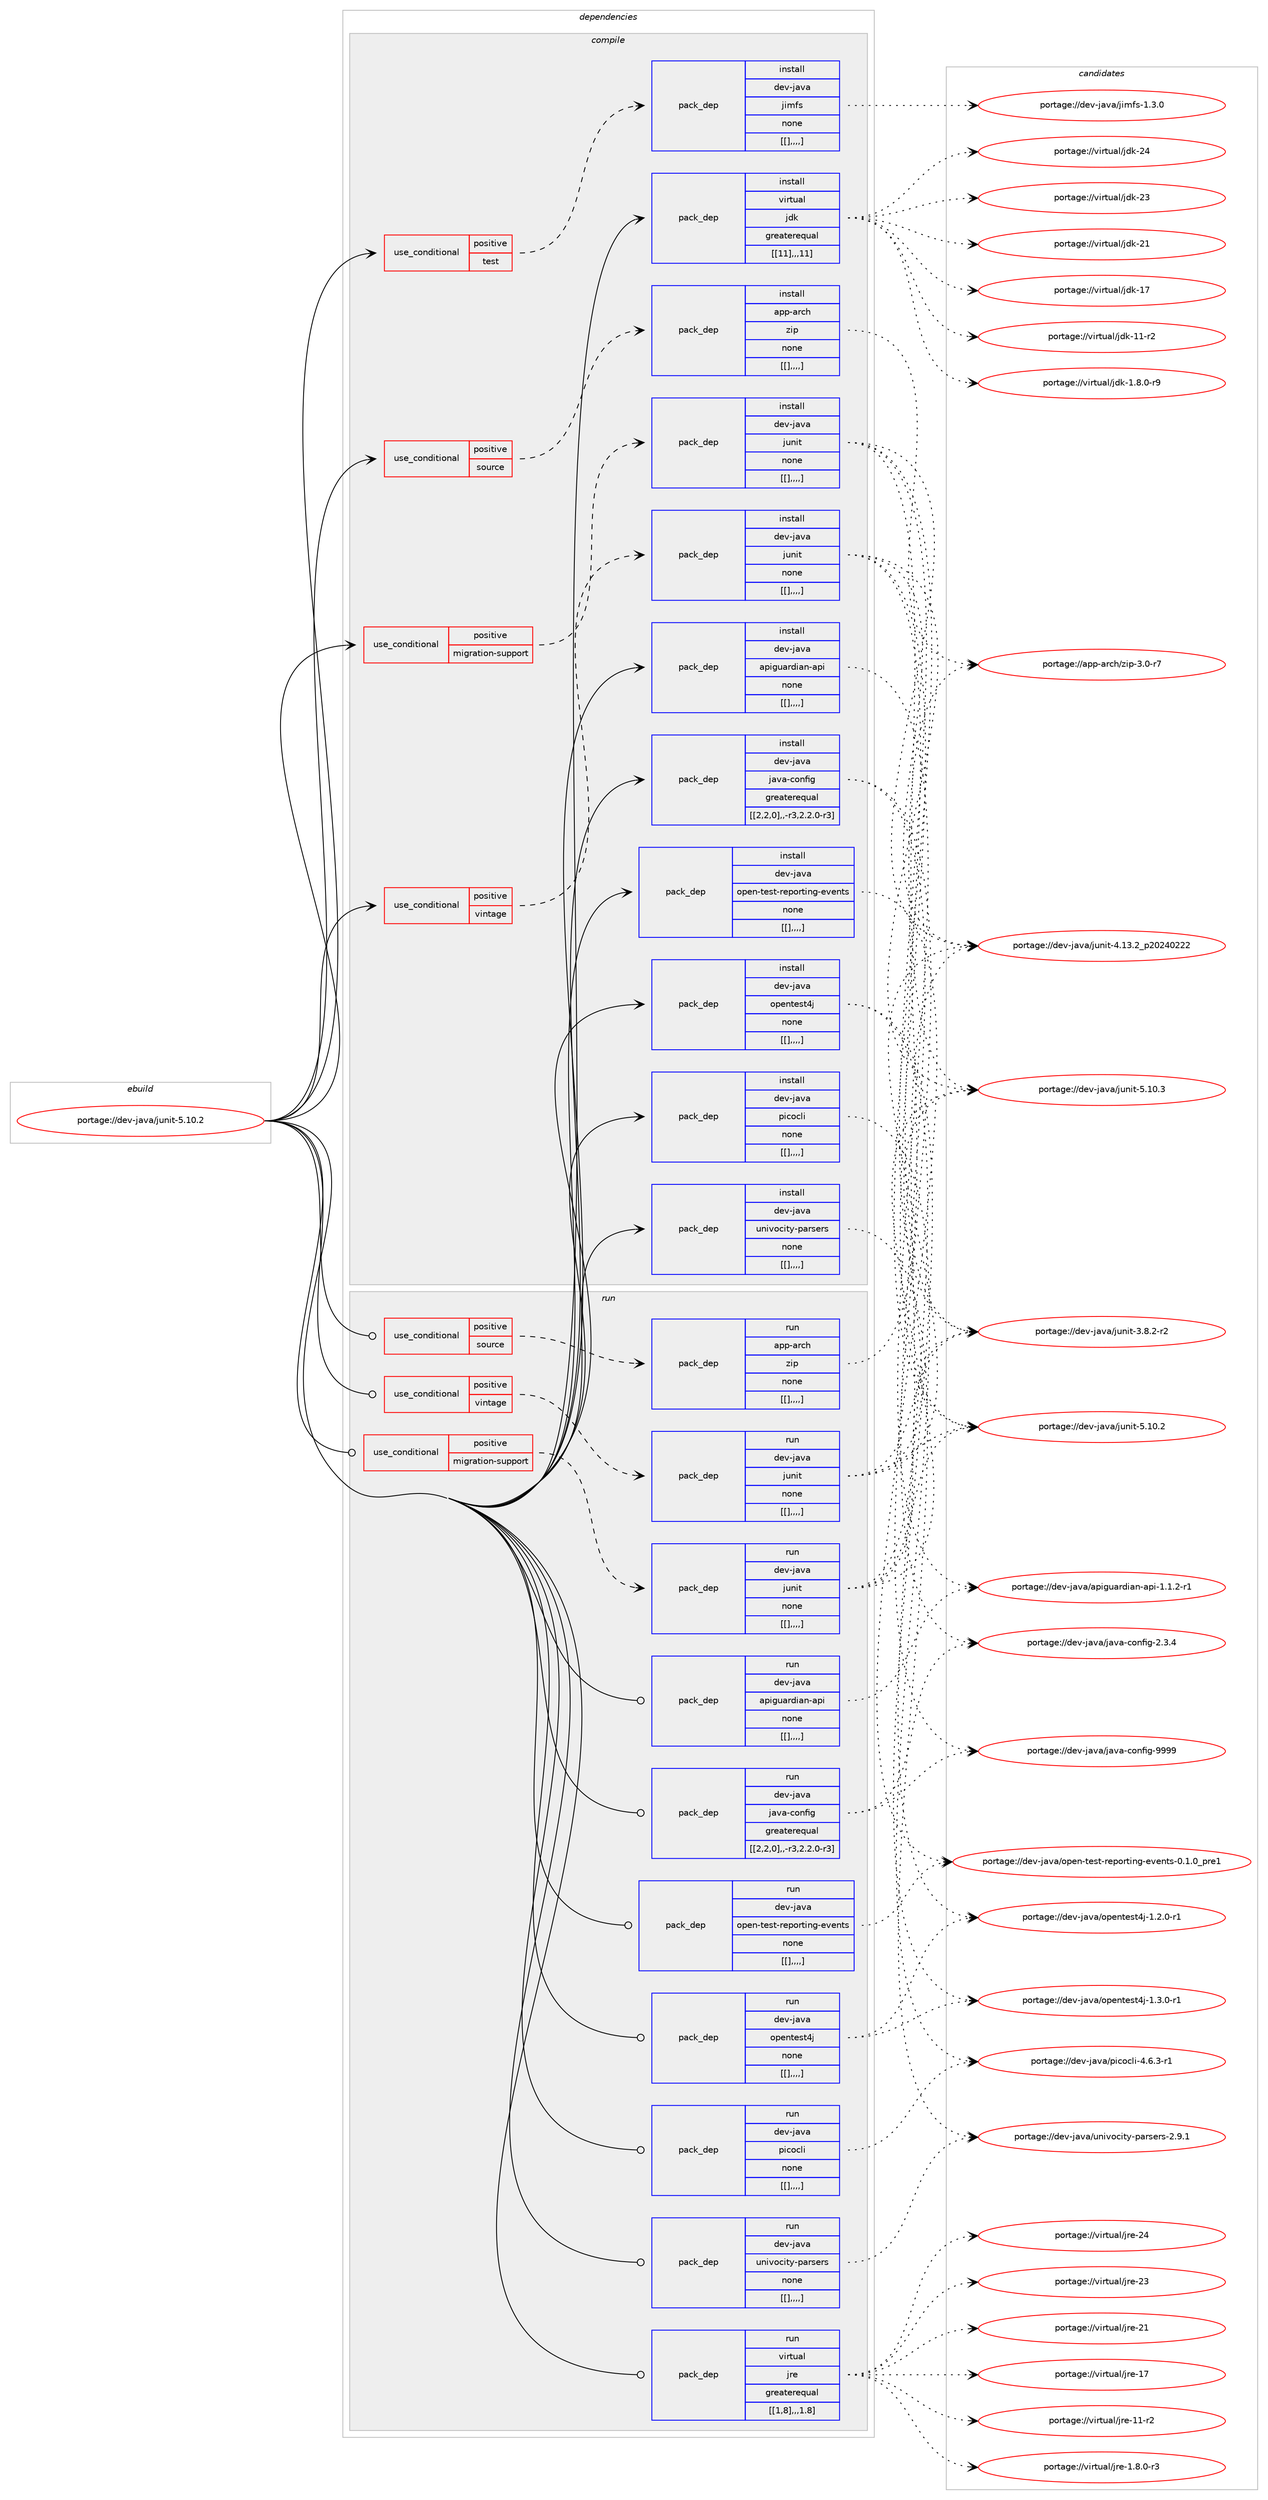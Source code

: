 digraph prolog {

# *************
# Graph options
# *************

newrank=true;
concentrate=true;
compound=true;
graph [rankdir=LR,fontname=Helvetica,fontsize=10,ranksep=1.5];#, ranksep=2.5, nodesep=0.2];
edge  [arrowhead=vee];
node  [fontname=Helvetica,fontsize=10];

# **********
# The ebuild
# **********

subgraph cluster_leftcol {
color=gray;
label=<<i>ebuild</i>>;
id [label="portage://dev-java/junit-5.10.2", color=red, width=4, href="../dev-java/junit-5.10.2.svg"];
}

# ****************
# The dependencies
# ****************

subgraph cluster_midcol {
color=gray;
label=<<i>dependencies</i>>;
subgraph cluster_compile {
fillcolor="#eeeeee";
style=filled;
label=<<i>compile</i>>;
subgraph cond22793 {
dependency96130 [label=<<TABLE BORDER="0" CELLBORDER="1" CELLSPACING="0" CELLPADDING="4"><TR><TD ROWSPAN="3" CELLPADDING="10">use_conditional</TD></TR><TR><TD>positive</TD></TR><TR><TD>migration-support</TD></TR></TABLE>>, shape=none, color=red];
subgraph pack72289 {
dependency96131 [label=<<TABLE BORDER="0" CELLBORDER="1" CELLSPACING="0" CELLPADDING="4" WIDTH="220"><TR><TD ROWSPAN="6" CELLPADDING="30">pack_dep</TD></TR><TR><TD WIDTH="110">install</TD></TR><TR><TD>dev-java</TD></TR><TR><TD>junit</TD></TR><TR><TD>none</TD></TR><TR><TD>[[],,,,]</TD></TR></TABLE>>, shape=none, color=blue];
}
dependency96130:e -> dependency96131:w [weight=20,style="dashed",arrowhead="vee"];
}
id:e -> dependency96130:w [weight=20,style="solid",arrowhead="vee"];
subgraph cond22794 {
dependency96132 [label=<<TABLE BORDER="0" CELLBORDER="1" CELLSPACING="0" CELLPADDING="4"><TR><TD ROWSPAN="3" CELLPADDING="10">use_conditional</TD></TR><TR><TD>positive</TD></TR><TR><TD>source</TD></TR></TABLE>>, shape=none, color=red];
subgraph pack72290 {
dependency96133 [label=<<TABLE BORDER="0" CELLBORDER="1" CELLSPACING="0" CELLPADDING="4" WIDTH="220"><TR><TD ROWSPAN="6" CELLPADDING="30">pack_dep</TD></TR><TR><TD WIDTH="110">install</TD></TR><TR><TD>app-arch</TD></TR><TR><TD>zip</TD></TR><TR><TD>none</TD></TR><TR><TD>[[],,,,]</TD></TR></TABLE>>, shape=none, color=blue];
}
dependency96132:e -> dependency96133:w [weight=20,style="dashed",arrowhead="vee"];
}
id:e -> dependency96132:w [weight=20,style="solid",arrowhead="vee"];
subgraph cond22795 {
dependency96134 [label=<<TABLE BORDER="0" CELLBORDER="1" CELLSPACING="0" CELLPADDING="4"><TR><TD ROWSPAN="3" CELLPADDING="10">use_conditional</TD></TR><TR><TD>positive</TD></TR><TR><TD>test</TD></TR></TABLE>>, shape=none, color=red];
subgraph pack72291 {
dependency96135 [label=<<TABLE BORDER="0" CELLBORDER="1" CELLSPACING="0" CELLPADDING="4" WIDTH="220"><TR><TD ROWSPAN="6" CELLPADDING="30">pack_dep</TD></TR><TR><TD WIDTH="110">install</TD></TR><TR><TD>dev-java</TD></TR><TR><TD>jimfs</TD></TR><TR><TD>none</TD></TR><TR><TD>[[],,,,]</TD></TR></TABLE>>, shape=none, color=blue];
}
dependency96134:e -> dependency96135:w [weight=20,style="dashed",arrowhead="vee"];
}
id:e -> dependency96134:w [weight=20,style="solid",arrowhead="vee"];
subgraph cond22796 {
dependency96136 [label=<<TABLE BORDER="0" CELLBORDER="1" CELLSPACING="0" CELLPADDING="4"><TR><TD ROWSPAN="3" CELLPADDING="10">use_conditional</TD></TR><TR><TD>positive</TD></TR><TR><TD>vintage</TD></TR></TABLE>>, shape=none, color=red];
subgraph pack72292 {
dependency96137 [label=<<TABLE BORDER="0" CELLBORDER="1" CELLSPACING="0" CELLPADDING="4" WIDTH="220"><TR><TD ROWSPAN="6" CELLPADDING="30">pack_dep</TD></TR><TR><TD WIDTH="110">install</TD></TR><TR><TD>dev-java</TD></TR><TR><TD>junit</TD></TR><TR><TD>none</TD></TR><TR><TD>[[],,,,]</TD></TR></TABLE>>, shape=none, color=blue];
}
dependency96136:e -> dependency96137:w [weight=20,style="dashed",arrowhead="vee"];
}
id:e -> dependency96136:w [weight=20,style="solid",arrowhead="vee"];
subgraph pack72293 {
dependency96138 [label=<<TABLE BORDER="0" CELLBORDER="1" CELLSPACING="0" CELLPADDING="4" WIDTH="220"><TR><TD ROWSPAN="6" CELLPADDING="30">pack_dep</TD></TR><TR><TD WIDTH="110">install</TD></TR><TR><TD>dev-java</TD></TR><TR><TD>apiguardian-api</TD></TR><TR><TD>none</TD></TR><TR><TD>[[],,,,]</TD></TR></TABLE>>, shape=none, color=blue];
}
id:e -> dependency96138:w [weight=20,style="solid",arrowhead="vee"];
subgraph pack72294 {
dependency96139 [label=<<TABLE BORDER="0" CELLBORDER="1" CELLSPACING="0" CELLPADDING="4" WIDTH="220"><TR><TD ROWSPAN="6" CELLPADDING="30">pack_dep</TD></TR><TR><TD WIDTH="110">install</TD></TR><TR><TD>dev-java</TD></TR><TR><TD>java-config</TD></TR><TR><TD>greaterequal</TD></TR><TR><TD>[[2,2,0],,-r3,2.2.0-r3]</TD></TR></TABLE>>, shape=none, color=blue];
}
id:e -> dependency96139:w [weight=20,style="solid",arrowhead="vee"];
subgraph pack72295 {
dependency96140 [label=<<TABLE BORDER="0" CELLBORDER="1" CELLSPACING="0" CELLPADDING="4" WIDTH="220"><TR><TD ROWSPAN="6" CELLPADDING="30">pack_dep</TD></TR><TR><TD WIDTH="110">install</TD></TR><TR><TD>dev-java</TD></TR><TR><TD>open-test-reporting-events</TD></TR><TR><TD>none</TD></TR><TR><TD>[[],,,,]</TD></TR></TABLE>>, shape=none, color=blue];
}
id:e -> dependency96140:w [weight=20,style="solid",arrowhead="vee"];
subgraph pack72296 {
dependency96141 [label=<<TABLE BORDER="0" CELLBORDER="1" CELLSPACING="0" CELLPADDING="4" WIDTH="220"><TR><TD ROWSPAN="6" CELLPADDING="30">pack_dep</TD></TR><TR><TD WIDTH="110">install</TD></TR><TR><TD>dev-java</TD></TR><TR><TD>opentest4j</TD></TR><TR><TD>none</TD></TR><TR><TD>[[],,,,]</TD></TR></TABLE>>, shape=none, color=blue];
}
id:e -> dependency96141:w [weight=20,style="solid",arrowhead="vee"];
subgraph pack72297 {
dependency96142 [label=<<TABLE BORDER="0" CELLBORDER="1" CELLSPACING="0" CELLPADDING="4" WIDTH="220"><TR><TD ROWSPAN="6" CELLPADDING="30">pack_dep</TD></TR><TR><TD WIDTH="110">install</TD></TR><TR><TD>dev-java</TD></TR><TR><TD>picocli</TD></TR><TR><TD>none</TD></TR><TR><TD>[[],,,,]</TD></TR></TABLE>>, shape=none, color=blue];
}
id:e -> dependency96142:w [weight=20,style="solid",arrowhead="vee"];
subgraph pack72298 {
dependency96143 [label=<<TABLE BORDER="0" CELLBORDER="1" CELLSPACING="0" CELLPADDING="4" WIDTH="220"><TR><TD ROWSPAN="6" CELLPADDING="30">pack_dep</TD></TR><TR><TD WIDTH="110">install</TD></TR><TR><TD>dev-java</TD></TR><TR><TD>univocity-parsers</TD></TR><TR><TD>none</TD></TR><TR><TD>[[],,,,]</TD></TR></TABLE>>, shape=none, color=blue];
}
id:e -> dependency96143:w [weight=20,style="solid",arrowhead="vee"];
subgraph pack72299 {
dependency96144 [label=<<TABLE BORDER="0" CELLBORDER="1" CELLSPACING="0" CELLPADDING="4" WIDTH="220"><TR><TD ROWSPAN="6" CELLPADDING="30">pack_dep</TD></TR><TR><TD WIDTH="110">install</TD></TR><TR><TD>virtual</TD></TR><TR><TD>jdk</TD></TR><TR><TD>greaterequal</TD></TR><TR><TD>[[11],,,11]</TD></TR></TABLE>>, shape=none, color=blue];
}
id:e -> dependency96144:w [weight=20,style="solid",arrowhead="vee"];
}
subgraph cluster_compileandrun {
fillcolor="#eeeeee";
style=filled;
label=<<i>compile and run</i>>;
}
subgraph cluster_run {
fillcolor="#eeeeee";
style=filled;
label=<<i>run</i>>;
subgraph cond22797 {
dependency96145 [label=<<TABLE BORDER="0" CELLBORDER="1" CELLSPACING="0" CELLPADDING="4"><TR><TD ROWSPAN="3" CELLPADDING="10">use_conditional</TD></TR><TR><TD>positive</TD></TR><TR><TD>migration-support</TD></TR></TABLE>>, shape=none, color=red];
subgraph pack72300 {
dependency96146 [label=<<TABLE BORDER="0" CELLBORDER="1" CELLSPACING="0" CELLPADDING="4" WIDTH="220"><TR><TD ROWSPAN="6" CELLPADDING="30">pack_dep</TD></TR><TR><TD WIDTH="110">run</TD></TR><TR><TD>dev-java</TD></TR><TR><TD>junit</TD></TR><TR><TD>none</TD></TR><TR><TD>[[],,,,]</TD></TR></TABLE>>, shape=none, color=blue];
}
dependency96145:e -> dependency96146:w [weight=20,style="dashed",arrowhead="vee"];
}
id:e -> dependency96145:w [weight=20,style="solid",arrowhead="odot"];
subgraph cond22798 {
dependency96147 [label=<<TABLE BORDER="0" CELLBORDER="1" CELLSPACING="0" CELLPADDING="4"><TR><TD ROWSPAN="3" CELLPADDING="10">use_conditional</TD></TR><TR><TD>positive</TD></TR><TR><TD>source</TD></TR></TABLE>>, shape=none, color=red];
subgraph pack72301 {
dependency96148 [label=<<TABLE BORDER="0" CELLBORDER="1" CELLSPACING="0" CELLPADDING="4" WIDTH="220"><TR><TD ROWSPAN="6" CELLPADDING="30">pack_dep</TD></TR><TR><TD WIDTH="110">run</TD></TR><TR><TD>app-arch</TD></TR><TR><TD>zip</TD></TR><TR><TD>none</TD></TR><TR><TD>[[],,,,]</TD></TR></TABLE>>, shape=none, color=blue];
}
dependency96147:e -> dependency96148:w [weight=20,style="dashed",arrowhead="vee"];
}
id:e -> dependency96147:w [weight=20,style="solid",arrowhead="odot"];
subgraph cond22799 {
dependency96149 [label=<<TABLE BORDER="0" CELLBORDER="1" CELLSPACING="0" CELLPADDING="4"><TR><TD ROWSPAN="3" CELLPADDING="10">use_conditional</TD></TR><TR><TD>positive</TD></TR><TR><TD>vintage</TD></TR></TABLE>>, shape=none, color=red];
subgraph pack72302 {
dependency96150 [label=<<TABLE BORDER="0" CELLBORDER="1" CELLSPACING="0" CELLPADDING="4" WIDTH="220"><TR><TD ROWSPAN="6" CELLPADDING="30">pack_dep</TD></TR><TR><TD WIDTH="110">run</TD></TR><TR><TD>dev-java</TD></TR><TR><TD>junit</TD></TR><TR><TD>none</TD></TR><TR><TD>[[],,,,]</TD></TR></TABLE>>, shape=none, color=blue];
}
dependency96149:e -> dependency96150:w [weight=20,style="dashed",arrowhead="vee"];
}
id:e -> dependency96149:w [weight=20,style="solid",arrowhead="odot"];
subgraph pack72303 {
dependency96151 [label=<<TABLE BORDER="0" CELLBORDER="1" CELLSPACING="0" CELLPADDING="4" WIDTH="220"><TR><TD ROWSPAN="6" CELLPADDING="30">pack_dep</TD></TR><TR><TD WIDTH="110">run</TD></TR><TR><TD>dev-java</TD></TR><TR><TD>apiguardian-api</TD></TR><TR><TD>none</TD></TR><TR><TD>[[],,,,]</TD></TR></TABLE>>, shape=none, color=blue];
}
id:e -> dependency96151:w [weight=20,style="solid",arrowhead="odot"];
subgraph pack72304 {
dependency96152 [label=<<TABLE BORDER="0" CELLBORDER="1" CELLSPACING="0" CELLPADDING="4" WIDTH="220"><TR><TD ROWSPAN="6" CELLPADDING="30">pack_dep</TD></TR><TR><TD WIDTH="110">run</TD></TR><TR><TD>dev-java</TD></TR><TR><TD>java-config</TD></TR><TR><TD>greaterequal</TD></TR><TR><TD>[[2,2,0],,-r3,2.2.0-r3]</TD></TR></TABLE>>, shape=none, color=blue];
}
id:e -> dependency96152:w [weight=20,style="solid",arrowhead="odot"];
subgraph pack72305 {
dependency96153 [label=<<TABLE BORDER="0" CELLBORDER="1" CELLSPACING="0" CELLPADDING="4" WIDTH="220"><TR><TD ROWSPAN="6" CELLPADDING="30">pack_dep</TD></TR><TR><TD WIDTH="110">run</TD></TR><TR><TD>dev-java</TD></TR><TR><TD>open-test-reporting-events</TD></TR><TR><TD>none</TD></TR><TR><TD>[[],,,,]</TD></TR></TABLE>>, shape=none, color=blue];
}
id:e -> dependency96153:w [weight=20,style="solid",arrowhead="odot"];
subgraph pack72306 {
dependency96154 [label=<<TABLE BORDER="0" CELLBORDER="1" CELLSPACING="0" CELLPADDING="4" WIDTH="220"><TR><TD ROWSPAN="6" CELLPADDING="30">pack_dep</TD></TR><TR><TD WIDTH="110">run</TD></TR><TR><TD>dev-java</TD></TR><TR><TD>opentest4j</TD></TR><TR><TD>none</TD></TR><TR><TD>[[],,,,]</TD></TR></TABLE>>, shape=none, color=blue];
}
id:e -> dependency96154:w [weight=20,style="solid",arrowhead="odot"];
subgraph pack72307 {
dependency96155 [label=<<TABLE BORDER="0" CELLBORDER="1" CELLSPACING="0" CELLPADDING="4" WIDTH="220"><TR><TD ROWSPAN="6" CELLPADDING="30">pack_dep</TD></TR><TR><TD WIDTH="110">run</TD></TR><TR><TD>dev-java</TD></TR><TR><TD>picocli</TD></TR><TR><TD>none</TD></TR><TR><TD>[[],,,,]</TD></TR></TABLE>>, shape=none, color=blue];
}
id:e -> dependency96155:w [weight=20,style="solid",arrowhead="odot"];
subgraph pack72308 {
dependency96156 [label=<<TABLE BORDER="0" CELLBORDER="1" CELLSPACING="0" CELLPADDING="4" WIDTH="220"><TR><TD ROWSPAN="6" CELLPADDING="30">pack_dep</TD></TR><TR><TD WIDTH="110">run</TD></TR><TR><TD>dev-java</TD></TR><TR><TD>univocity-parsers</TD></TR><TR><TD>none</TD></TR><TR><TD>[[],,,,]</TD></TR></TABLE>>, shape=none, color=blue];
}
id:e -> dependency96156:w [weight=20,style="solid",arrowhead="odot"];
subgraph pack72309 {
dependency96157 [label=<<TABLE BORDER="0" CELLBORDER="1" CELLSPACING="0" CELLPADDING="4" WIDTH="220"><TR><TD ROWSPAN="6" CELLPADDING="30">pack_dep</TD></TR><TR><TD WIDTH="110">run</TD></TR><TR><TD>virtual</TD></TR><TR><TD>jre</TD></TR><TR><TD>greaterequal</TD></TR><TR><TD>[[1,8],,,1.8]</TD></TR></TABLE>>, shape=none, color=blue];
}
id:e -> dependency96157:w [weight=20,style="solid",arrowhead="odot"];
}
}

# **************
# The candidates
# **************

subgraph cluster_choices {
rank=same;
color=gray;
label=<<i>candidates</i>>;

subgraph choice72289 {
color=black;
nodesep=1;
choice1001011184510697118974710611711010511645534649484651 [label="portage://dev-java/junit-5.10.3", color=red, width=4,href="../dev-java/junit-5.10.3.svg"];
choice1001011184510697118974710611711010511645534649484650 [label="portage://dev-java/junit-5.10.2", color=red, width=4,href="../dev-java/junit-5.10.2.svg"];
choice1001011184510697118974710611711010511645524649514650951125048505248505050 [label="portage://dev-java/junit-4.13.2_p20240222", color=red, width=4,href="../dev-java/junit-4.13.2_p20240222.svg"];
choice100101118451069711897471061171101051164551465646504511450 [label="portage://dev-java/junit-3.8.2-r2", color=red, width=4,href="../dev-java/junit-3.8.2-r2.svg"];
dependency96131:e -> choice1001011184510697118974710611711010511645534649484651:w [style=dotted,weight="100"];
dependency96131:e -> choice1001011184510697118974710611711010511645534649484650:w [style=dotted,weight="100"];
dependency96131:e -> choice1001011184510697118974710611711010511645524649514650951125048505248505050:w [style=dotted,weight="100"];
dependency96131:e -> choice100101118451069711897471061171101051164551465646504511450:w [style=dotted,weight="100"];
}
subgraph choice72290 {
color=black;
nodesep=1;
choice9711211245971149910447122105112455146484511455 [label="portage://app-arch/zip-3.0-r7", color=red, width=4,href="../app-arch/zip-3.0-r7.svg"];
dependency96133:e -> choice9711211245971149910447122105112455146484511455:w [style=dotted,weight="100"];
}
subgraph choice72291 {
color=black;
nodesep=1;
choice10010111845106971189747106105109102115454946514648 [label="portage://dev-java/jimfs-1.3.0", color=red, width=4,href="../dev-java/jimfs-1.3.0.svg"];
dependency96135:e -> choice10010111845106971189747106105109102115454946514648:w [style=dotted,weight="100"];
}
subgraph choice72292 {
color=black;
nodesep=1;
choice1001011184510697118974710611711010511645534649484651 [label="portage://dev-java/junit-5.10.3", color=red, width=4,href="../dev-java/junit-5.10.3.svg"];
choice1001011184510697118974710611711010511645534649484650 [label="portage://dev-java/junit-5.10.2", color=red, width=4,href="../dev-java/junit-5.10.2.svg"];
choice1001011184510697118974710611711010511645524649514650951125048505248505050 [label="portage://dev-java/junit-4.13.2_p20240222", color=red, width=4,href="../dev-java/junit-4.13.2_p20240222.svg"];
choice100101118451069711897471061171101051164551465646504511450 [label="portage://dev-java/junit-3.8.2-r2", color=red, width=4,href="../dev-java/junit-3.8.2-r2.svg"];
dependency96137:e -> choice1001011184510697118974710611711010511645534649484651:w [style=dotted,weight="100"];
dependency96137:e -> choice1001011184510697118974710611711010511645534649484650:w [style=dotted,weight="100"];
dependency96137:e -> choice1001011184510697118974710611711010511645524649514650951125048505248505050:w [style=dotted,weight="100"];
dependency96137:e -> choice100101118451069711897471061171101051164551465646504511450:w [style=dotted,weight="100"];
}
subgraph choice72293 {
color=black;
nodesep=1;
choice1001011184510697118974797112105103117971141001059711045971121054549464946504511449 [label="portage://dev-java/apiguardian-api-1.1.2-r1", color=red, width=4,href="../dev-java/apiguardian-api-1.1.2-r1.svg"];
dependency96138:e -> choice1001011184510697118974797112105103117971141001059711045971121054549464946504511449:w [style=dotted,weight="100"];
}
subgraph choice72294 {
color=black;
nodesep=1;
choice10010111845106971189747106971189745991111101021051034557575757 [label="portage://dev-java/java-config-9999", color=red, width=4,href="../dev-java/java-config-9999.svg"];
choice1001011184510697118974710697118974599111110102105103455046514652 [label="portage://dev-java/java-config-2.3.4", color=red, width=4,href="../dev-java/java-config-2.3.4.svg"];
dependency96139:e -> choice10010111845106971189747106971189745991111101021051034557575757:w [style=dotted,weight="100"];
dependency96139:e -> choice1001011184510697118974710697118974599111110102105103455046514652:w [style=dotted,weight="100"];
}
subgraph choice72295 {
color=black;
nodesep=1;
choice100101118451069711897471111121011104511610111511645114101112111114116105110103451011181011101161154548464946489511211410149 [label="portage://dev-java/open-test-reporting-events-0.1.0_pre1", color=red, width=4,href="../dev-java/open-test-reporting-events-0.1.0_pre1.svg"];
dependency96140:e -> choice100101118451069711897471111121011104511610111511645114101112111114116105110103451011181011101161154548464946489511211410149:w [style=dotted,weight="100"];
}
subgraph choice72296 {
color=black;
nodesep=1;
choice10010111845106971189747111112101110116101115116521064549465146484511449 [label="portage://dev-java/opentest4j-1.3.0-r1", color=red, width=4,href="../dev-java/opentest4j-1.3.0-r1.svg"];
choice10010111845106971189747111112101110116101115116521064549465046484511449 [label="portage://dev-java/opentest4j-1.2.0-r1", color=red, width=4,href="../dev-java/opentest4j-1.2.0-r1.svg"];
dependency96141:e -> choice10010111845106971189747111112101110116101115116521064549465146484511449:w [style=dotted,weight="100"];
dependency96141:e -> choice10010111845106971189747111112101110116101115116521064549465046484511449:w [style=dotted,weight="100"];
}
subgraph choice72297 {
color=black;
nodesep=1;
choice1001011184510697118974711210599111991081054552465446514511449 [label="portage://dev-java/picocli-4.6.3-r1", color=red, width=4,href="../dev-java/picocli-4.6.3-r1.svg"];
dependency96142:e -> choice1001011184510697118974711210599111991081054552465446514511449:w [style=dotted,weight="100"];
}
subgraph choice72298 {
color=black;
nodesep=1;
choice10010111845106971189747117110105118111991051161214511297114115101114115455046574649 [label="portage://dev-java/univocity-parsers-2.9.1", color=red, width=4,href="../dev-java/univocity-parsers-2.9.1.svg"];
dependency96143:e -> choice10010111845106971189747117110105118111991051161214511297114115101114115455046574649:w [style=dotted,weight="100"];
}
subgraph choice72299 {
color=black;
nodesep=1;
choice1181051141161179710847106100107455052 [label="portage://virtual/jdk-24", color=red, width=4,href="../virtual/jdk-24.svg"];
choice1181051141161179710847106100107455051 [label="portage://virtual/jdk-23", color=red, width=4,href="../virtual/jdk-23.svg"];
choice1181051141161179710847106100107455049 [label="portage://virtual/jdk-21", color=red, width=4,href="../virtual/jdk-21.svg"];
choice1181051141161179710847106100107454955 [label="portage://virtual/jdk-17", color=red, width=4,href="../virtual/jdk-17.svg"];
choice11810511411611797108471061001074549494511450 [label="portage://virtual/jdk-11-r2", color=red, width=4,href="../virtual/jdk-11-r2.svg"];
choice11810511411611797108471061001074549465646484511457 [label="portage://virtual/jdk-1.8.0-r9", color=red, width=4,href="../virtual/jdk-1.8.0-r9.svg"];
dependency96144:e -> choice1181051141161179710847106100107455052:w [style=dotted,weight="100"];
dependency96144:e -> choice1181051141161179710847106100107455051:w [style=dotted,weight="100"];
dependency96144:e -> choice1181051141161179710847106100107455049:w [style=dotted,weight="100"];
dependency96144:e -> choice1181051141161179710847106100107454955:w [style=dotted,weight="100"];
dependency96144:e -> choice11810511411611797108471061001074549494511450:w [style=dotted,weight="100"];
dependency96144:e -> choice11810511411611797108471061001074549465646484511457:w [style=dotted,weight="100"];
}
subgraph choice72300 {
color=black;
nodesep=1;
choice1001011184510697118974710611711010511645534649484651 [label="portage://dev-java/junit-5.10.3", color=red, width=4,href="../dev-java/junit-5.10.3.svg"];
choice1001011184510697118974710611711010511645534649484650 [label="portage://dev-java/junit-5.10.2", color=red, width=4,href="../dev-java/junit-5.10.2.svg"];
choice1001011184510697118974710611711010511645524649514650951125048505248505050 [label="portage://dev-java/junit-4.13.2_p20240222", color=red, width=4,href="../dev-java/junit-4.13.2_p20240222.svg"];
choice100101118451069711897471061171101051164551465646504511450 [label="portage://dev-java/junit-3.8.2-r2", color=red, width=4,href="../dev-java/junit-3.8.2-r2.svg"];
dependency96146:e -> choice1001011184510697118974710611711010511645534649484651:w [style=dotted,weight="100"];
dependency96146:e -> choice1001011184510697118974710611711010511645534649484650:w [style=dotted,weight="100"];
dependency96146:e -> choice1001011184510697118974710611711010511645524649514650951125048505248505050:w [style=dotted,weight="100"];
dependency96146:e -> choice100101118451069711897471061171101051164551465646504511450:w [style=dotted,weight="100"];
}
subgraph choice72301 {
color=black;
nodesep=1;
choice9711211245971149910447122105112455146484511455 [label="portage://app-arch/zip-3.0-r7", color=red, width=4,href="../app-arch/zip-3.0-r7.svg"];
dependency96148:e -> choice9711211245971149910447122105112455146484511455:w [style=dotted,weight="100"];
}
subgraph choice72302 {
color=black;
nodesep=1;
choice1001011184510697118974710611711010511645534649484651 [label="portage://dev-java/junit-5.10.3", color=red, width=4,href="../dev-java/junit-5.10.3.svg"];
choice1001011184510697118974710611711010511645534649484650 [label="portage://dev-java/junit-5.10.2", color=red, width=4,href="../dev-java/junit-5.10.2.svg"];
choice1001011184510697118974710611711010511645524649514650951125048505248505050 [label="portage://dev-java/junit-4.13.2_p20240222", color=red, width=4,href="../dev-java/junit-4.13.2_p20240222.svg"];
choice100101118451069711897471061171101051164551465646504511450 [label="portage://dev-java/junit-3.8.2-r2", color=red, width=4,href="../dev-java/junit-3.8.2-r2.svg"];
dependency96150:e -> choice1001011184510697118974710611711010511645534649484651:w [style=dotted,weight="100"];
dependency96150:e -> choice1001011184510697118974710611711010511645534649484650:w [style=dotted,weight="100"];
dependency96150:e -> choice1001011184510697118974710611711010511645524649514650951125048505248505050:w [style=dotted,weight="100"];
dependency96150:e -> choice100101118451069711897471061171101051164551465646504511450:w [style=dotted,weight="100"];
}
subgraph choice72303 {
color=black;
nodesep=1;
choice1001011184510697118974797112105103117971141001059711045971121054549464946504511449 [label="portage://dev-java/apiguardian-api-1.1.2-r1", color=red, width=4,href="../dev-java/apiguardian-api-1.1.2-r1.svg"];
dependency96151:e -> choice1001011184510697118974797112105103117971141001059711045971121054549464946504511449:w [style=dotted,weight="100"];
}
subgraph choice72304 {
color=black;
nodesep=1;
choice10010111845106971189747106971189745991111101021051034557575757 [label="portage://dev-java/java-config-9999", color=red, width=4,href="../dev-java/java-config-9999.svg"];
choice1001011184510697118974710697118974599111110102105103455046514652 [label="portage://dev-java/java-config-2.3.4", color=red, width=4,href="../dev-java/java-config-2.3.4.svg"];
dependency96152:e -> choice10010111845106971189747106971189745991111101021051034557575757:w [style=dotted,weight="100"];
dependency96152:e -> choice1001011184510697118974710697118974599111110102105103455046514652:w [style=dotted,weight="100"];
}
subgraph choice72305 {
color=black;
nodesep=1;
choice100101118451069711897471111121011104511610111511645114101112111114116105110103451011181011101161154548464946489511211410149 [label="portage://dev-java/open-test-reporting-events-0.1.0_pre1", color=red, width=4,href="../dev-java/open-test-reporting-events-0.1.0_pre1.svg"];
dependency96153:e -> choice100101118451069711897471111121011104511610111511645114101112111114116105110103451011181011101161154548464946489511211410149:w [style=dotted,weight="100"];
}
subgraph choice72306 {
color=black;
nodesep=1;
choice10010111845106971189747111112101110116101115116521064549465146484511449 [label="portage://dev-java/opentest4j-1.3.0-r1", color=red, width=4,href="../dev-java/opentest4j-1.3.0-r1.svg"];
choice10010111845106971189747111112101110116101115116521064549465046484511449 [label="portage://dev-java/opentest4j-1.2.0-r1", color=red, width=4,href="../dev-java/opentest4j-1.2.0-r1.svg"];
dependency96154:e -> choice10010111845106971189747111112101110116101115116521064549465146484511449:w [style=dotted,weight="100"];
dependency96154:e -> choice10010111845106971189747111112101110116101115116521064549465046484511449:w [style=dotted,weight="100"];
}
subgraph choice72307 {
color=black;
nodesep=1;
choice1001011184510697118974711210599111991081054552465446514511449 [label="portage://dev-java/picocli-4.6.3-r1", color=red, width=4,href="../dev-java/picocli-4.6.3-r1.svg"];
dependency96155:e -> choice1001011184510697118974711210599111991081054552465446514511449:w [style=dotted,weight="100"];
}
subgraph choice72308 {
color=black;
nodesep=1;
choice10010111845106971189747117110105118111991051161214511297114115101114115455046574649 [label="portage://dev-java/univocity-parsers-2.9.1", color=red, width=4,href="../dev-java/univocity-parsers-2.9.1.svg"];
dependency96156:e -> choice10010111845106971189747117110105118111991051161214511297114115101114115455046574649:w [style=dotted,weight="100"];
}
subgraph choice72309 {
color=black;
nodesep=1;
choice1181051141161179710847106114101455052 [label="portage://virtual/jre-24", color=red, width=4,href="../virtual/jre-24.svg"];
choice1181051141161179710847106114101455051 [label="portage://virtual/jre-23", color=red, width=4,href="../virtual/jre-23.svg"];
choice1181051141161179710847106114101455049 [label="portage://virtual/jre-21", color=red, width=4,href="../virtual/jre-21.svg"];
choice1181051141161179710847106114101454955 [label="portage://virtual/jre-17", color=red, width=4,href="../virtual/jre-17.svg"];
choice11810511411611797108471061141014549494511450 [label="portage://virtual/jre-11-r2", color=red, width=4,href="../virtual/jre-11-r2.svg"];
choice11810511411611797108471061141014549465646484511451 [label="portage://virtual/jre-1.8.0-r3", color=red, width=4,href="../virtual/jre-1.8.0-r3.svg"];
dependency96157:e -> choice1181051141161179710847106114101455052:w [style=dotted,weight="100"];
dependency96157:e -> choice1181051141161179710847106114101455051:w [style=dotted,weight="100"];
dependency96157:e -> choice1181051141161179710847106114101455049:w [style=dotted,weight="100"];
dependency96157:e -> choice1181051141161179710847106114101454955:w [style=dotted,weight="100"];
dependency96157:e -> choice11810511411611797108471061141014549494511450:w [style=dotted,weight="100"];
dependency96157:e -> choice11810511411611797108471061141014549465646484511451:w [style=dotted,weight="100"];
}
}

}
